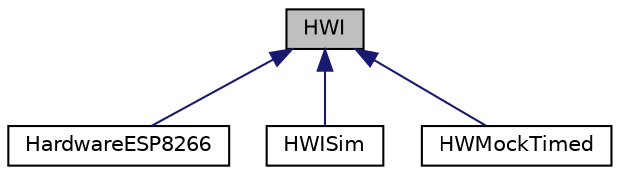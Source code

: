 digraph "HWI"
{
 // INTERACTIVE_SVG=YES
  edge [fontname="Helvetica",fontsize="10",labelfontname="Helvetica",labelfontsize="10"];
  node [fontname="Helvetica",fontsize="10",shape=record];
  Node0 [label="HWI",height=0.2,width=0.4,color="black", fillcolor="grey75", style="filled", fontcolor="black"];
  Node0 -> Node1 [dir="back",color="midnightblue",fontsize="10",style="solid",fontname="Helvetica"];
  Node1 [label="HardwareESP8266",height=0.2,width=0.4,color="black", fillcolor="white", style="filled",URL="$df/dff/class_hardware_e_s_p8266.html"];
  Node0 -> Node2 [dir="back",color="midnightblue",fontsize="10",style="solid",fontname="Helvetica"];
  Node2 [label="HWISim",height=0.2,width=0.4,color="black", fillcolor="white", style="filled",URL="$d4/d99/class_h_w_i_sim.html"];
  Node0 -> Node3 [dir="back",color="midnightblue",fontsize="10",style="solid",fontname="Helvetica"];
  Node3 [label="HWMockTimed",height=0.2,width=0.4,color="black", fillcolor="white", style="filled",URL="$df/ddc/class_h_w_mock_timed.html",tooltip="Testing Mock for hardware events. "];
}
